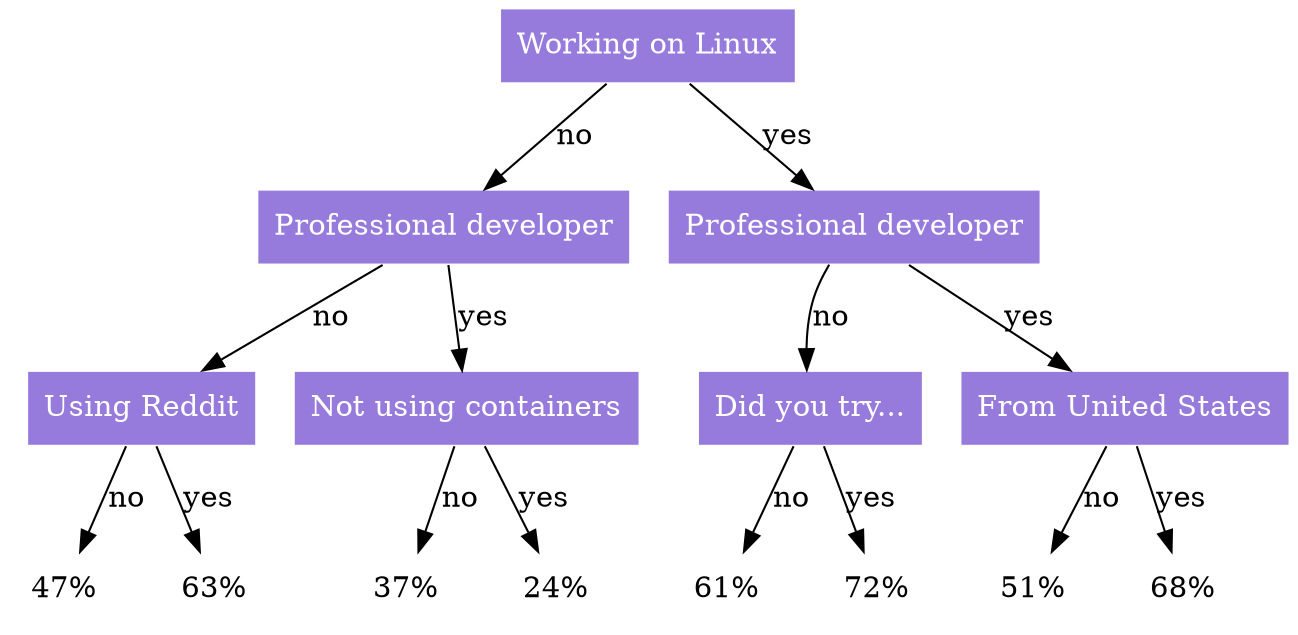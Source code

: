 digraph {
  overlap=scale;
  mindist=.4;

  node [ shape=rect style=filled fillcolor="#967ADC", color=white, fontcolor=white ]

  b [ label="Working on Linux" ]
  l [ label="Professional developer" ]
  r [ label="Professional developer" ]
  ll [ label="Using Reddit" ]
  lr [ label="Not using containers" ]
  rl [ label="Did you try..." ]
  rr [ label="From United States" ]

  b -> l [ label=no ]
  b -> r [ label=yes ]
  l -> ll [ label=no ]
  l -> lr [ label=yes ]
  r -> rl [label=no ]
  r -> rr [label=yes]

  ll -> lll [ label="no" ]
  ll -> llr [ label="yes" ]
  lr -> lrl [ label="no" ]
  lr -> lrr [ label="yes" ]
  rl -> rll [ label="no" ]
  rl -> rlr [ label="yes" ]
  rr -> rrl [ label="no" ]
  rr -> rrr [ label="yes" ]

  lll [ label="47%" shape=plaintext style=solid fontcolor=black ]
  llr [ label="63%" shape=plaintext style=solid fontcolor=black ]
  lrl [ label="37%" shape=plaintext style=solid fontcolor=black ]
  lrr [ label="24%" shape=plaintext style=solid fontcolor=black ]
  rll [ label="61%" shape=plaintext style=solid fontcolor=black ]
  rlr [ label="72%" shape=plaintext style=solid fontcolor=black ]
  rrl [ label="51%" shape=plaintext style=solid fontcolor=black ]
  rrr [ label="68%" shape=plaintext style=solid fontcolor=black ]
}



